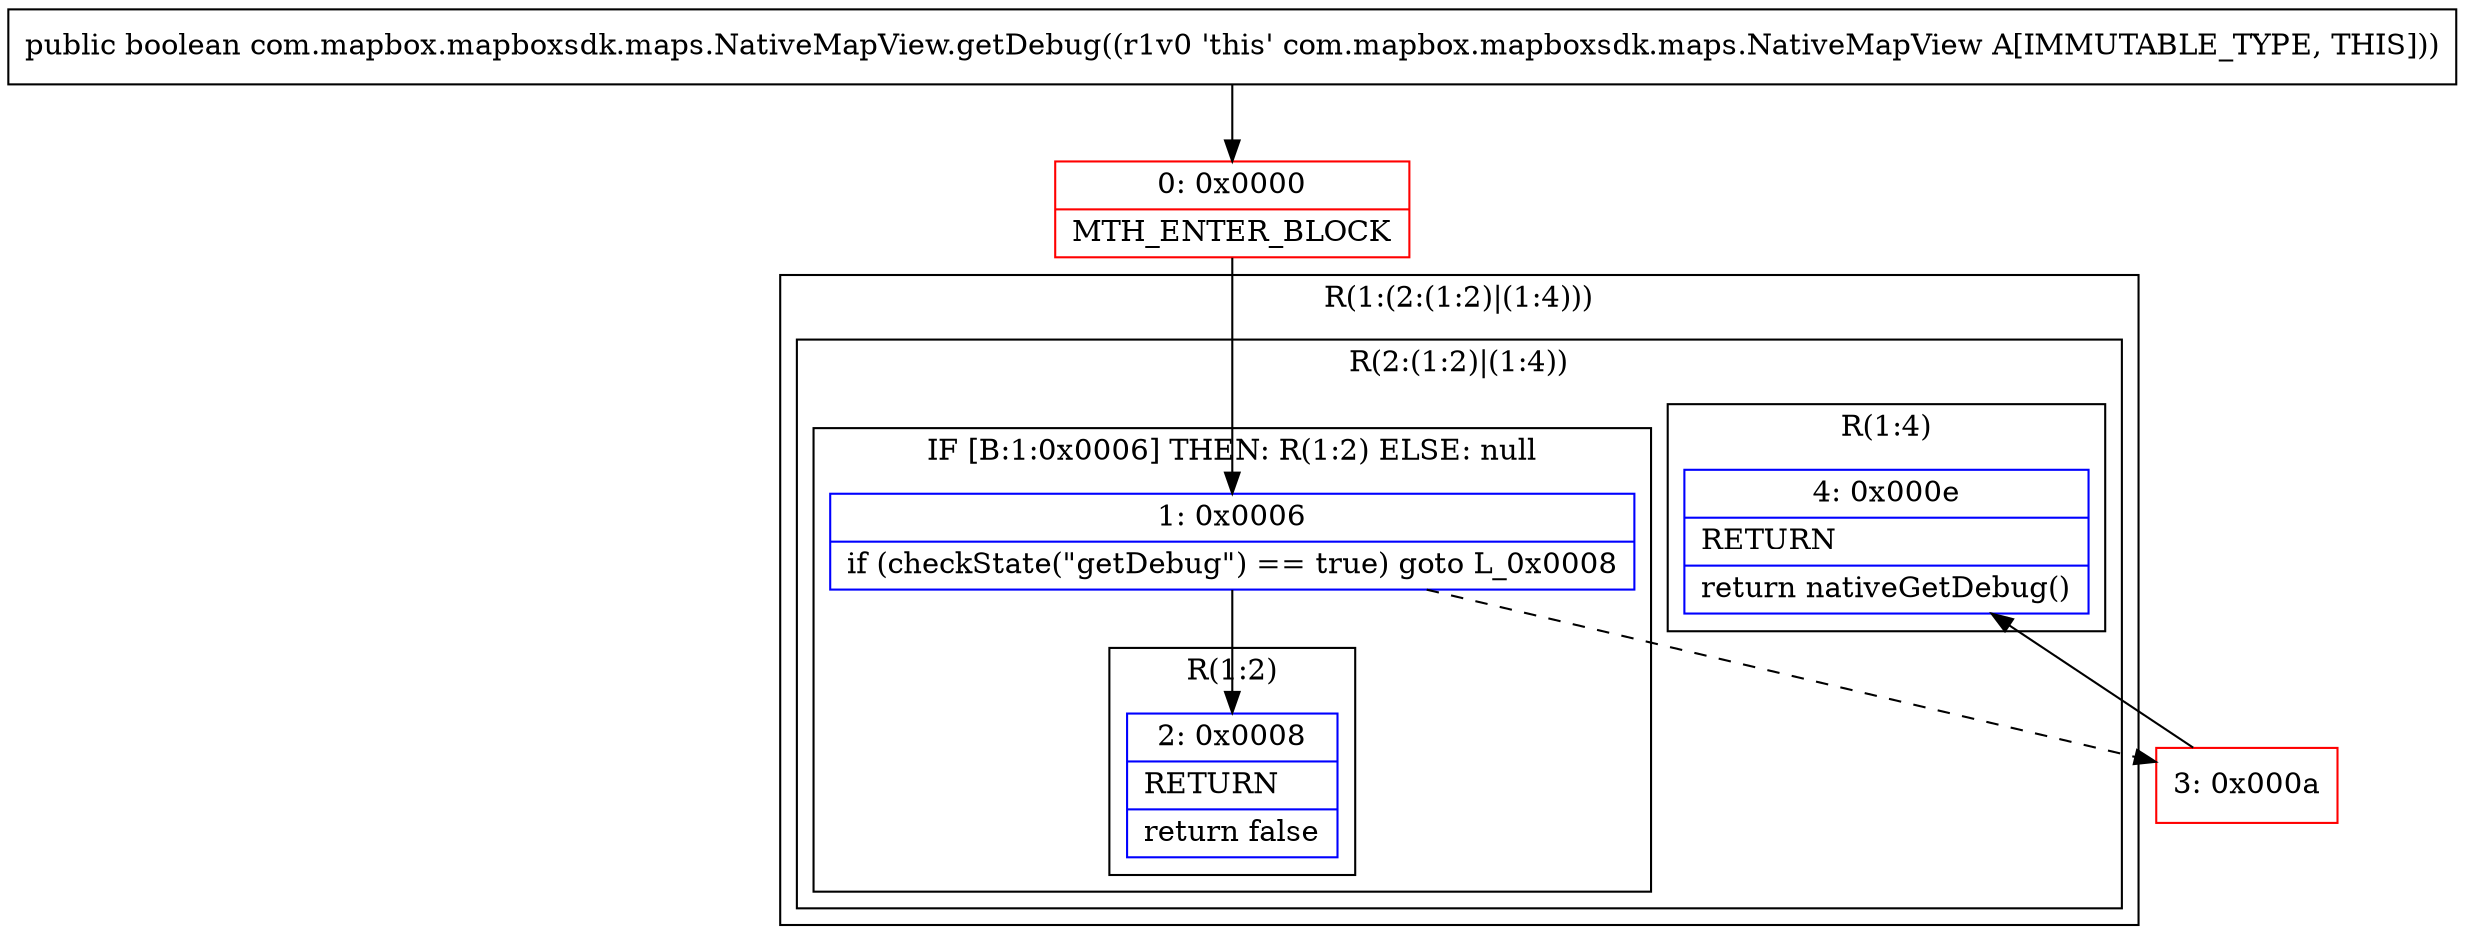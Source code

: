 digraph "CFG forcom.mapbox.mapboxsdk.maps.NativeMapView.getDebug()Z" {
subgraph cluster_Region_1873611733 {
label = "R(1:(2:(1:2)|(1:4)))";
node [shape=record,color=blue];
subgraph cluster_Region_1697175402 {
label = "R(2:(1:2)|(1:4))";
node [shape=record,color=blue];
subgraph cluster_IfRegion_71274319 {
label = "IF [B:1:0x0006] THEN: R(1:2) ELSE: null";
node [shape=record,color=blue];
Node_1 [shape=record,label="{1\:\ 0x0006|if (checkState(\"getDebug\") == true) goto L_0x0008\l}"];
subgraph cluster_Region_1373830243 {
label = "R(1:2)";
node [shape=record,color=blue];
Node_2 [shape=record,label="{2\:\ 0x0008|RETURN\l|return false\l}"];
}
}
subgraph cluster_Region_1444329001 {
label = "R(1:4)";
node [shape=record,color=blue];
Node_4 [shape=record,label="{4\:\ 0x000e|RETURN\l|return nativeGetDebug()\l}"];
}
}
}
Node_0 [shape=record,color=red,label="{0\:\ 0x0000|MTH_ENTER_BLOCK\l}"];
Node_3 [shape=record,color=red,label="{3\:\ 0x000a}"];
MethodNode[shape=record,label="{public boolean com.mapbox.mapboxsdk.maps.NativeMapView.getDebug((r1v0 'this' com.mapbox.mapboxsdk.maps.NativeMapView A[IMMUTABLE_TYPE, THIS])) }"];
MethodNode -> Node_0;
Node_1 -> Node_2;
Node_1 -> Node_3[style=dashed];
Node_0 -> Node_1;
Node_3 -> Node_4;
}

